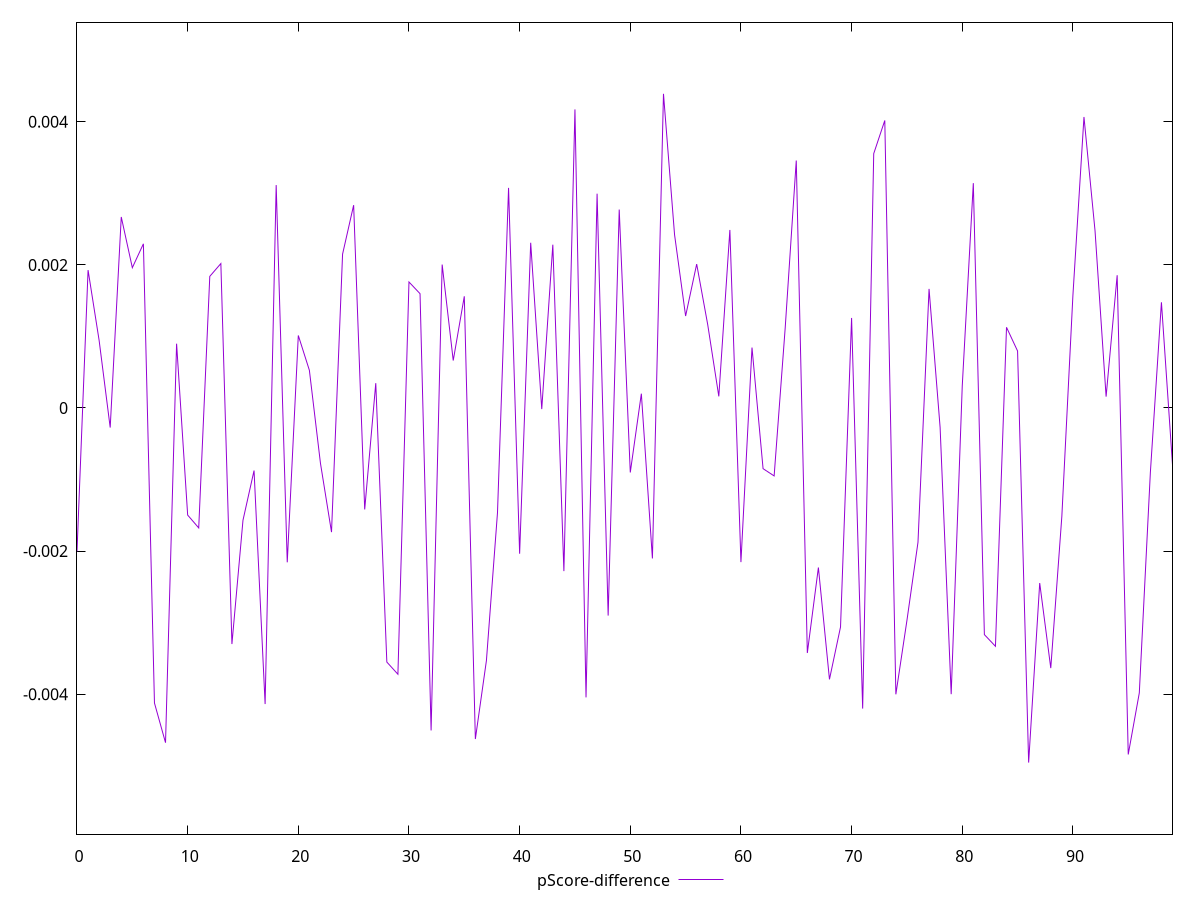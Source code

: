 reset

$pScoreDifference <<EOF
0 -0.002005462072519726
1 0.0019277940995998666
2 0.0009444054734631946
3 -0.00027326314910486316
4 0.002670450066693808
5 0.001961170107229071
6 0.0022950758792755765
7 -0.004124189774388887
8 -0.004678552740809139
9 0.0008991669416388848
10 -0.0014967327506432149
11 -0.00167633321806554
12 0.0018403037660702504
13 0.002019247987692707
14 -0.003299683169625034
15 -0.0015690328586127622
16 -0.0008742173572368617
17 -0.004138619512048303
18 0.0031163625644582416
19 -0.002157540469536534
20 0.0010138874012733945
21 0.000527020308773718
22 -0.0007713904745151323
23 -0.0017351734111495931
24 0.0021509121311068524
25 0.002835553745110353
26 -0.001418154806710259
27 0.0003469213390329129
28 -0.003551742141534864
29 -0.0037219233844127397
30 0.0017615281964351581
31 0.0015979269690108433
32 -0.00450720787493375
33 0.002005054302527731
34 0.0006637180097097684
35 0.001561486735571882
36 -0.004627489469946511
37 -0.003529810964408908
38 -0.0014620013390949094
39 0.0030767379951386342
40 -0.0020369737221650475
41 0.0023102771351560802
42 -0.000015419626818724552
43 0.002282909712777781
44 -0.0022807250244851196
45 0.004173929177887836
46 -0.004045532284847164
47 0.002996251546531936
48 -0.0029016573347442343
49 0.0027740369647030194
50 -0.0009011837267788314
51 0.0002001489651726196
52 -0.00210337013918771
53 0.004391747473408203
54 0.002423642458293296
55 0.0012857735641323975
56 0.002011670410239308
57 0.0011635273039944938
58 0.00016251938954037204
59 0.0024886454618603393
60 -0.002154036672212145
61 0.0008450305438272299
62 -0.0008482492554539034
63 -0.0009496882459838485
64 0.0011198706293028549
65 0.003459391010845747
66 -0.003424749176547892
67 -0.0022301393920484136
68 -0.0037934338509423293
69 -0.0030612035561714546
70 0.0012588708911833724
71 -0.004201959912180864
72 0.003556162236626026
73 0.004019599379255223
74 -0.004002555611312131
75 -0.002970678514017
76 -0.0018771903379862787
77 0.0016646709918698432
78 -0.0002724318248404911
79 -0.004000606983119548
80 0.000307467018089036
81 0.003143126611953706
82 -0.0031681315244110886
83 -0.00333112820976178
84 0.0011281610906758166
85 0.0007963515614036742
86 -0.004956964085806925
87 -0.002447372825127081
88 -0.003636133438540079
89 -0.0015148351674959537
90 0.0015735755373581517
91 0.004067865471292675
92 0.0024767259482099124
93 0.00015877548199794145
94 0.0018558813170013178
95 -0.00484335825256732
96 -0.0039832819810413644
97 -0.0009019596699185728
98 0.0014776829147939985
99 -0.0007951254591060941
EOF

set key outside below
set xrange [0:99]
set yrange [-0.005956964085806925:0.005391747473408203]
set trange [-0.005956964085806925:0.005391747473408203]
set terminal svg size 640, 500 enhanced background rgb 'white'
set output "reprap/mainthread-work-breakdown/samples/pages+cached+noexternal+nomedia+nocss/pScore-difference/values.svg"

plot $pScoreDifference title "pScore-difference" with line

reset
